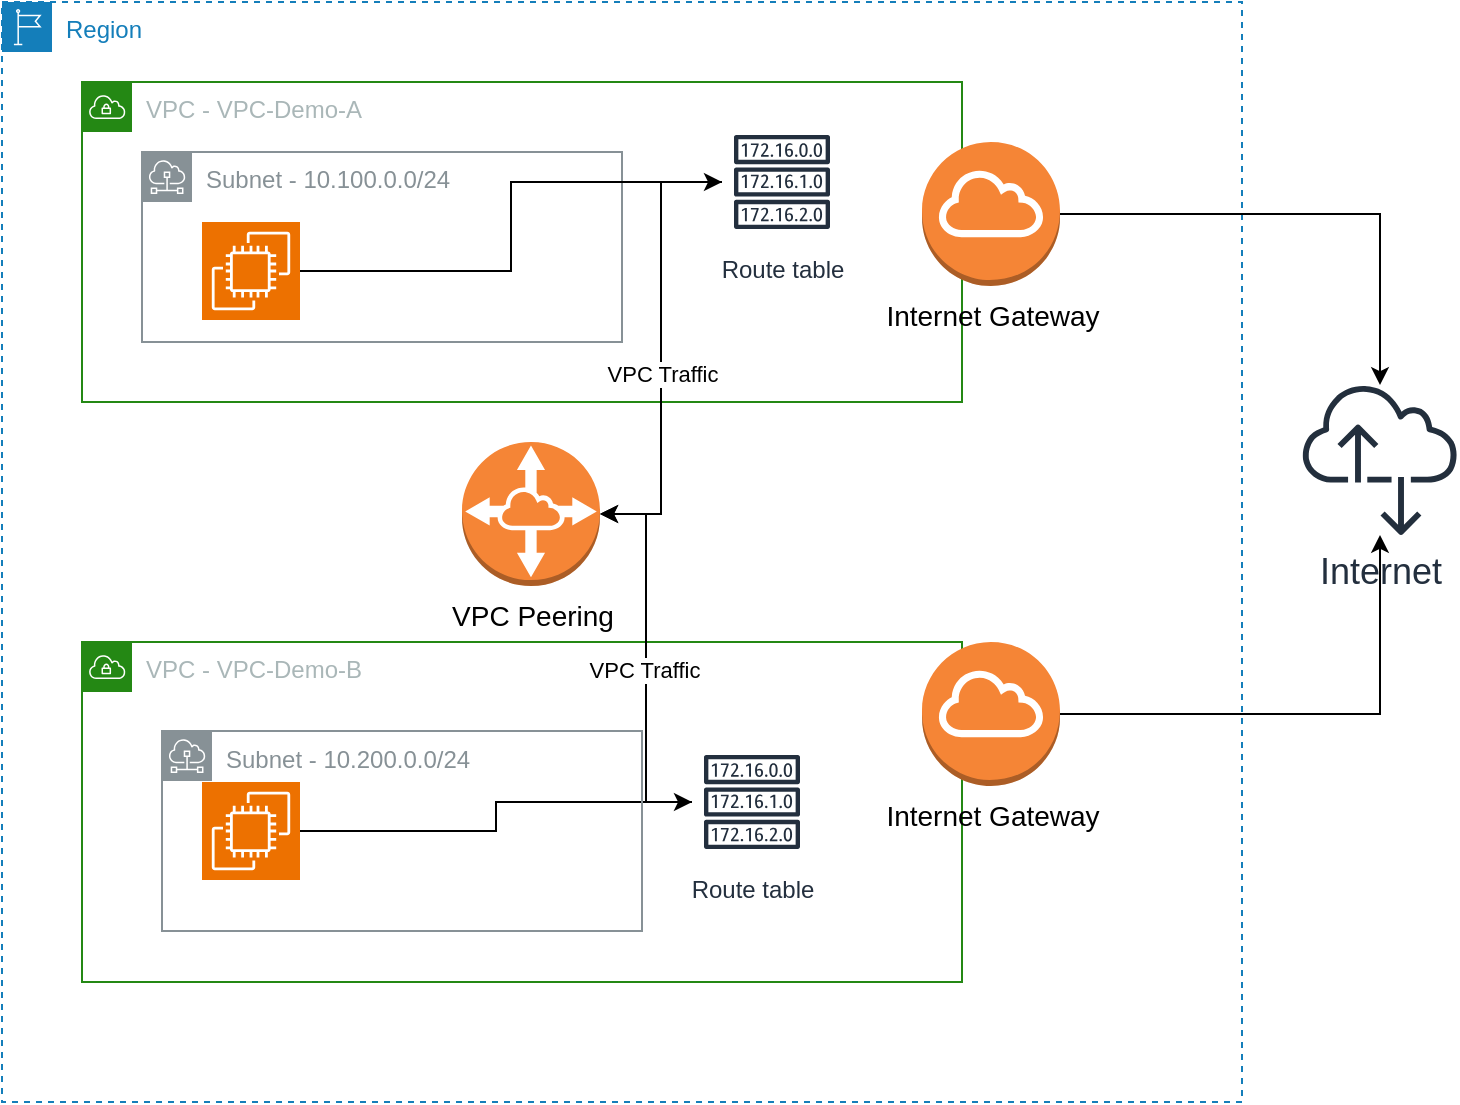 <mxfile version="22.1.0" type="github">
  <diagram name="Page-1" id="A9K-0HT-UEwowzMU4LhS">
    <mxGraphModel dx="934" dy="508" grid="1" gridSize="10" guides="1" tooltips="1" connect="1" arrows="1" fold="1" page="1" pageScale="1" pageWidth="850" pageHeight="1100" math="0" shadow="0">
      <root>
        <mxCell id="0" />
        <mxCell id="1" parent="0" />
        <mxCell id="Pzan016mrUZzbay4V-gx-8" value="Region" style="points=[[0,0],[0.25,0],[0.5,0],[0.75,0],[1,0],[1,0.25],[1,0.5],[1,0.75],[1,1],[0.75,1],[0.5,1],[0.25,1],[0,1],[0,0.75],[0,0.5],[0,0.25]];outlineConnect=0;gradientColor=none;html=1;whiteSpace=wrap;fontSize=12;fontStyle=0;container=1;pointerEvents=0;collapsible=0;recursiveResize=0;shape=mxgraph.aws4.group;grIcon=mxgraph.aws4.group_region;strokeColor=#147EBA;fillColor=none;verticalAlign=top;align=left;spacingLeft=30;fontColor=#147EBA;dashed=1;" parent="1" vertex="1">
          <mxGeometry x="80" y="40" width="620" height="550" as="geometry" />
        </mxCell>
        <mxCell id="Pzan016mrUZzbay4V-gx-1" value="VPC -&amp;nbsp;VPC-Demo-B" style="points=[[0,0],[0.25,0],[0.5,0],[0.75,0],[1,0],[1,0.25],[1,0.5],[1,0.75],[1,1],[0.75,1],[0.5,1],[0.25,1],[0,1],[0,0.75],[0,0.5],[0,0.25]];outlineConnect=0;gradientColor=none;html=1;whiteSpace=wrap;fontSize=12;fontStyle=0;container=1;pointerEvents=0;collapsible=0;recursiveResize=0;shape=mxgraph.aws4.group;grIcon=mxgraph.aws4.group_vpc;strokeColor=#248814;fillColor=none;verticalAlign=top;align=left;spacingLeft=30;fontColor=#AAB7B8;dashed=0;" parent="Pzan016mrUZzbay4V-gx-8" vertex="1">
          <mxGeometry x="40" y="320" width="440" height="170" as="geometry" />
        </mxCell>
        <mxCell id="u_7Cmt5JIiaK4Qp-vFEG-8" style="edgeStyle=orthogonalEdgeStyle;rounded=0;orthogonalLoop=1;jettySize=auto;html=1;" edge="1" parent="Pzan016mrUZzbay4V-gx-1" source="Pzan016mrUZzbay4V-gx-13" target="u_7Cmt5JIiaK4Qp-vFEG-3">
          <mxGeometry relative="1" as="geometry" />
        </mxCell>
        <mxCell id="Pzan016mrUZzbay4V-gx-13" value="" style="sketch=0;points=[[0,0,0],[0.25,0,0],[0.5,0,0],[0.75,0,0],[1,0,0],[0,1,0],[0.25,1,0],[0.5,1,0],[0.75,1,0],[1,1,0],[0,0.25,0],[0,0.5,0],[0,0.75,0],[1,0.25,0],[1,0.5,0],[1,0.75,0]];outlineConnect=0;fontColor=#232F3E;fillColor=#ED7100;strokeColor=#ffffff;dashed=0;verticalLabelPosition=bottom;verticalAlign=top;align=center;html=1;fontSize=12;fontStyle=0;aspect=fixed;shape=mxgraph.aws4.resourceIcon;resIcon=mxgraph.aws4.ec2;" parent="Pzan016mrUZzbay4V-gx-1" vertex="1">
          <mxGeometry x="60" y="70" width="49" height="49" as="geometry" />
        </mxCell>
        <mxCell id="u_7Cmt5JIiaK4Qp-vFEG-3" value="Route table" style="sketch=0;outlineConnect=0;fontColor=#232F3E;gradientColor=none;strokeColor=#232F3E;fillColor=#ffffff;dashed=0;verticalLabelPosition=bottom;verticalAlign=top;align=center;html=1;fontSize=12;fontStyle=0;aspect=fixed;shape=mxgraph.aws4.resourceIcon;resIcon=mxgraph.aws4.route_table;" vertex="1" parent="Pzan016mrUZzbay4V-gx-1">
          <mxGeometry x="305" y="50" width="60" height="60" as="geometry" />
        </mxCell>
        <mxCell id="Pzan016mrUZzbay4V-gx-10" value="Subnet - 10.200.0.0/24" style="sketch=0;outlineConnect=0;gradientColor=none;html=1;whiteSpace=wrap;fontSize=12;fontStyle=0;shape=mxgraph.aws4.group;grIcon=mxgraph.aws4.group_subnet;strokeColor=#879196;fillColor=none;verticalAlign=top;align=left;spacingLeft=30;fontColor=#879196;dashed=0;" parent="Pzan016mrUZzbay4V-gx-1" vertex="1">
          <mxGeometry x="40" y="44.5" width="240" height="100" as="geometry" />
        </mxCell>
        <mxCell id="Pzan016mrUZzbay4V-gx-15" value="VPC -&amp;nbsp;VPC-Demo-A" style="points=[[0,0],[0.25,0],[0.5,0],[0.75,0],[1,0],[1,0.25],[1,0.5],[1,0.75],[1,1],[0.75,1],[0.5,1],[0.25,1],[0,1],[0,0.75],[0,0.5],[0,0.25]];outlineConnect=0;gradientColor=none;html=1;whiteSpace=wrap;fontSize=12;fontStyle=0;container=1;pointerEvents=0;collapsible=0;recursiveResize=0;shape=mxgraph.aws4.group;grIcon=mxgraph.aws4.group_vpc;strokeColor=#248814;fillColor=none;verticalAlign=top;align=left;spacingLeft=30;fontColor=#AAB7B8;dashed=0;" parent="Pzan016mrUZzbay4V-gx-8" vertex="1">
          <mxGeometry x="40" y="40" width="440" height="160" as="geometry" />
        </mxCell>
        <mxCell id="Pzan016mrUZzbay4V-gx-9" value="Subnet - 10.100.0.0/24" style="sketch=0;outlineConnect=0;gradientColor=none;html=1;whiteSpace=wrap;fontSize=12;fontStyle=0;shape=mxgraph.aws4.group;grIcon=mxgraph.aws4.group_subnet;strokeColor=#879196;fillColor=none;verticalAlign=top;align=left;spacingLeft=30;fontColor=#879196;dashed=0;" parent="Pzan016mrUZzbay4V-gx-15" vertex="1">
          <mxGeometry x="30" y="35" width="240" height="95" as="geometry" />
        </mxCell>
        <mxCell id="u_7Cmt5JIiaK4Qp-vFEG-6" style="edgeStyle=orthogonalEdgeStyle;rounded=0;orthogonalLoop=1;jettySize=auto;html=1;" edge="1" parent="Pzan016mrUZzbay4V-gx-15" source="Pzan016mrUZzbay4V-gx-12" target="u_7Cmt5JIiaK4Qp-vFEG-2">
          <mxGeometry relative="1" as="geometry" />
        </mxCell>
        <mxCell id="Pzan016mrUZzbay4V-gx-12" value="" style="sketch=0;points=[[0,0,0],[0.25,0,0],[0.5,0,0],[0.75,0,0],[1,0,0],[0,1,0],[0.25,1,0],[0.5,1,0],[0.75,1,0],[1,1,0],[0,0.25,0],[0,0.5,0],[0,0.75,0],[1,0.25,0],[1,0.5,0],[1,0.75,0]];outlineConnect=0;fontColor=#232F3E;fillColor=#ED7100;strokeColor=#ffffff;dashed=0;verticalLabelPosition=bottom;verticalAlign=top;align=center;html=1;fontSize=12;fontStyle=0;aspect=fixed;shape=mxgraph.aws4.resourceIcon;resIcon=mxgraph.aws4.ec2;" parent="Pzan016mrUZzbay4V-gx-15" vertex="1">
          <mxGeometry x="60" y="70" width="49" height="49" as="geometry" />
        </mxCell>
        <mxCell id="u_7Cmt5JIiaK4Qp-vFEG-2" value="Route table" style="sketch=0;outlineConnect=0;fontColor=#232F3E;gradientColor=none;strokeColor=#232F3E;fillColor=#ffffff;dashed=0;verticalLabelPosition=bottom;verticalAlign=top;align=center;html=1;fontSize=12;fontStyle=0;aspect=fixed;shape=mxgraph.aws4.resourceIcon;resIcon=mxgraph.aws4.route_table;" vertex="1" parent="Pzan016mrUZzbay4V-gx-15">
          <mxGeometry x="320" y="20" width="60" height="60" as="geometry" />
        </mxCell>
        <mxCell id="Pzan016mrUZzbay4V-gx-17" value="&lt;font style=&quot;font-size: 14px;&quot;&gt;VPC Peering&lt;/font&gt;" style="outlineConnect=0;dashed=0;verticalLabelPosition=bottom;verticalAlign=top;align=center;html=1;shape=mxgraph.aws3.vpc_peering;fillColor=#F58536;gradientColor=none;" parent="Pzan016mrUZzbay4V-gx-8" vertex="1">
          <mxGeometry x="230" y="220" width="69" height="72" as="geometry" />
        </mxCell>
        <mxCell id="Pzan016mrUZzbay4V-gx-18" value="&lt;font style=&quot;font-size: 14px;&quot;&gt;Internet Gateway&lt;/font&gt;" style="outlineConnect=0;dashed=0;verticalLabelPosition=bottom;verticalAlign=top;align=center;html=1;shape=mxgraph.aws3.internet_gateway;fillColor=#F58536;gradientColor=none;" parent="Pzan016mrUZzbay4V-gx-8" vertex="1">
          <mxGeometry x="460" y="70" width="69" height="72" as="geometry" />
        </mxCell>
        <mxCell id="Pzan016mrUZzbay4V-gx-19" value="&lt;font style=&quot;font-size: 14px;&quot;&gt;Internet Gateway&lt;/font&gt;" style="outlineConnect=0;dashed=0;verticalLabelPosition=bottom;verticalAlign=top;align=center;html=1;shape=mxgraph.aws3.internet_gateway;fillColor=#F58536;gradientColor=none;" parent="Pzan016mrUZzbay4V-gx-8" vertex="1">
          <mxGeometry x="460" y="320" width="69" height="72" as="geometry" />
        </mxCell>
        <mxCell id="u_7Cmt5JIiaK4Qp-vFEG-7" style="edgeStyle=orthogonalEdgeStyle;rounded=0;orthogonalLoop=1;jettySize=auto;html=1;entryX=1;entryY=0.5;entryDx=0;entryDy=0;entryPerimeter=0;" edge="1" parent="Pzan016mrUZzbay4V-gx-8" source="u_7Cmt5JIiaK4Qp-vFEG-2" target="Pzan016mrUZzbay4V-gx-17">
          <mxGeometry relative="1" as="geometry" />
        </mxCell>
        <mxCell id="u_7Cmt5JIiaK4Qp-vFEG-10" value="VPC Traffic" style="edgeLabel;html=1;align=center;verticalAlign=middle;resizable=0;points=[];" vertex="1" connectable="0" parent="u_7Cmt5JIiaK4Qp-vFEG-7">
          <mxGeometry x="0.109" relative="1" as="geometry">
            <mxPoint as="offset" />
          </mxGeometry>
        </mxCell>
        <mxCell id="u_7Cmt5JIiaK4Qp-vFEG-9" style="edgeStyle=orthogonalEdgeStyle;rounded=0;orthogonalLoop=1;jettySize=auto;html=1;entryX=1;entryY=0.5;entryDx=0;entryDy=0;entryPerimeter=0;" edge="1" parent="Pzan016mrUZzbay4V-gx-8" source="u_7Cmt5JIiaK4Qp-vFEG-3" target="Pzan016mrUZzbay4V-gx-17">
          <mxGeometry relative="1" as="geometry" />
        </mxCell>
        <mxCell id="u_7Cmt5JIiaK4Qp-vFEG-11" value="VPC Traffic" style="edgeLabel;html=1;align=center;verticalAlign=middle;resizable=0;points=[];" vertex="1" connectable="0" parent="u_7Cmt5JIiaK4Qp-vFEG-9">
          <mxGeometry x="-0.059" y="1" relative="1" as="geometry">
            <mxPoint as="offset" />
          </mxGeometry>
        </mxCell>
        <mxCell id="Pzan016mrUZzbay4V-gx-20" value="&lt;font style=&quot;font-size: 18px;&quot;&gt;Internet&lt;/font&gt;" style="sketch=0;outlineConnect=0;fontColor=#232F3E;gradientColor=none;fillColor=#232F3D;strokeColor=none;dashed=0;verticalLabelPosition=bottom;verticalAlign=top;align=center;html=1;fontSize=12;fontStyle=0;aspect=fixed;pointerEvents=1;shape=mxgraph.aws4.internet_alt2;" parent="1" vertex="1">
          <mxGeometry x="730" y="230" width="78" height="78" as="geometry" />
        </mxCell>
        <mxCell id="Pzan016mrUZzbay4V-gx-22" style="edgeStyle=orthogonalEdgeStyle;rounded=0;orthogonalLoop=1;jettySize=auto;html=1;exitX=1;exitY=0.5;exitDx=0;exitDy=0;exitPerimeter=0;" parent="1" source="Pzan016mrUZzbay4V-gx-19" target="Pzan016mrUZzbay4V-gx-20" edge="1">
          <mxGeometry relative="1" as="geometry" />
        </mxCell>
        <mxCell id="Pzan016mrUZzbay4V-gx-24" style="edgeStyle=orthogonalEdgeStyle;rounded=0;orthogonalLoop=1;jettySize=auto;html=1;exitX=1;exitY=0.5;exitDx=0;exitDy=0;exitPerimeter=0;" parent="1" source="Pzan016mrUZzbay4V-gx-18" target="Pzan016mrUZzbay4V-gx-20" edge="1">
          <mxGeometry relative="1" as="geometry" />
        </mxCell>
      </root>
    </mxGraphModel>
  </diagram>
</mxfile>
